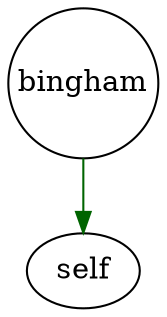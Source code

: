 digraph fullagr_bingham_self { 
 K=0.6 
 "bingham" -> { "self" } [color="darkgreen", arrowhead="normal", penwidth=1, href="#5"]; 
 "bingham" [shape="circle", fixedsize="true", height=1, width=1, style="filled", fillcolor="white", href="#bingham"]; 
 "bingham" [shape="circle", fixedsize="true", height=1, width=1, style="filled", fillcolor="white", href="#bingham"]; 

}